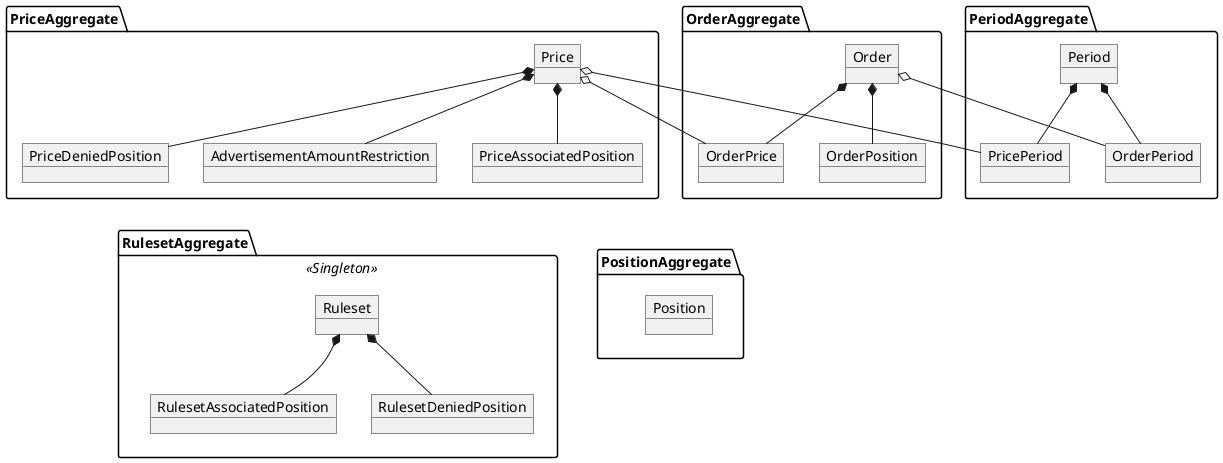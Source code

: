 @startuml

package PriceAggregate {
    object Price
    object AdvertisementAmountRestriction
    object PriceAssociatedPosition
    object PriceDeniedPosition
        
    Price *-- PriceAssociatedPosition
    Price *-- PriceDeniedPosition
    Price *-- AdvertisementAmountRestriction
}

package PeriodAggregate {
    object Period
    object OrderPeriod
    object PricePeriod
    
    Period *-- OrderPeriod
    Period *-- PricePeriod
}

package OrderAggregate {
    object Order
    object OrderPosition
    object OrderPrice
    
    Order *-- OrderPosition
    Order *-- OrderPrice
}

package RulesetAggregate <<Singleton>> {
    object Ruleset
    object RulesetAssociatedPosition
    object RulesetDeniedPosition

    Ruleset *-- RulesetAssociatedPosition
    Ruleset *-- RulesetDeniedPosition
}

package PositionAggregate {
    object Position
}

'ссылки на внешние агрегаты

Price o-- PricePeriod
Order o-- OrderPeriod

Price o-- OrderPrice

' Position пропускаем, а то много нагромождений
'Position o-- OrderPosition
'Position o-- AdvertisementAmountRestriction

' чтобы packages на UI располагались вертикально, соединим их невидимыми линиями
AdvertisementAmountRestriction -[hidden]down- RulesetAggregate
AdvertisementAmountRestriction -[hidden]down- PositionAggregate

@enduml
